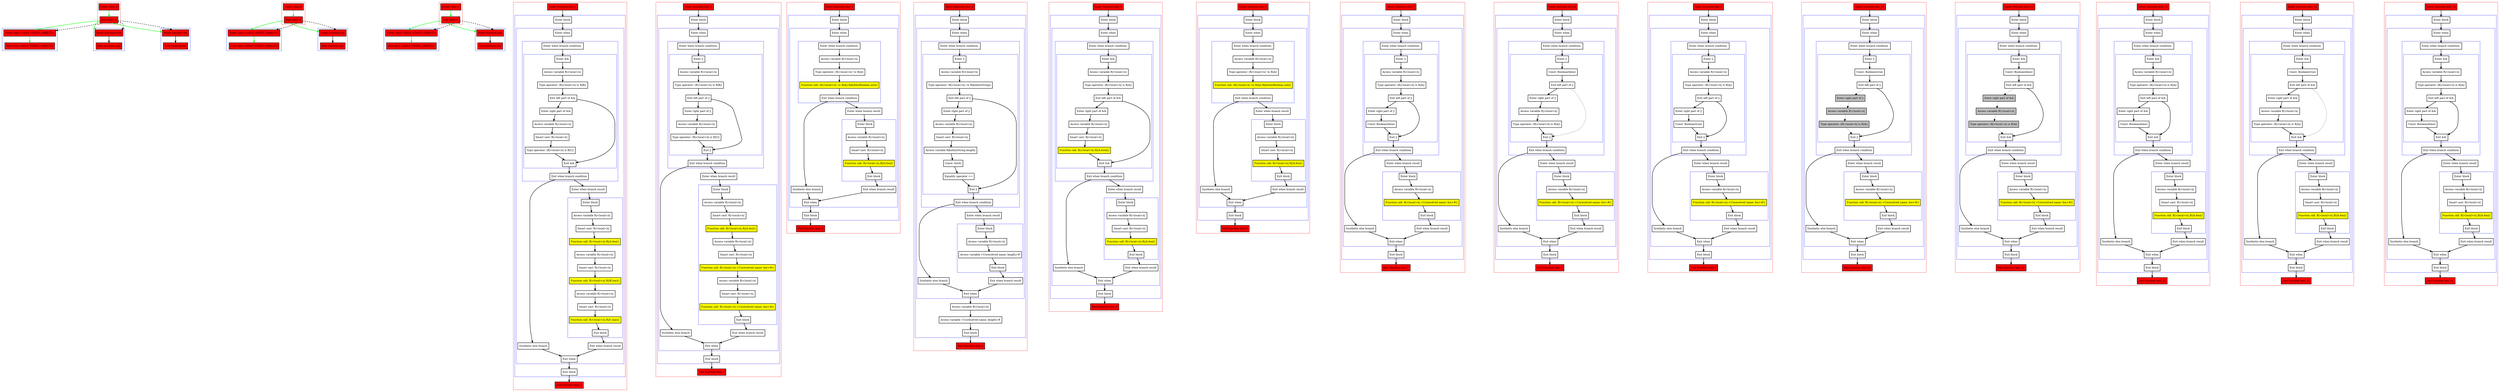 digraph booleanOperators_kt {
    graph [nodesep=3]
    node [shape=box penwidth=2]
    edge [penwidth=2]

    subgraph cluster_0 {
        color=red
        0 [label="Enter class A" style="filled" fillcolor=red];
        1 [label="Exit class A" style="filled" fillcolor=red];
    }
    subgraph cluster_1 {
        color=blue
        2 [label="Enter class <SELF_STATIC_OBJECT>" style="filled" fillcolor=red];
        3 [label="Exit class <SELF_STATIC_OBJECT>" style="filled" fillcolor=red];
    }
    subgraph cluster_2 {
        color=blue
        4 [label="Enter function bool" style="filled" fillcolor=red];
        5 [label="Exit function bool" style="filled" fillcolor=red];
    }
    subgraph cluster_3 {
        color=blue
        6 [label="Enter function foo" style="filled" fillcolor=red];
        7 [label="Exit function foo" style="filled" fillcolor=red];
    }
    0 -> {1} [color=green];
    1 -> {2 4 6} [color=green];
    1 -> {2 4 6} [style=dashed];
    2 -> {3} [color=green];
    4 -> {5};
    6 -> {7};

    subgraph cluster_4 {
        color=red
        8 [label="Enter class B" style="filled" fillcolor=red];
        9 [label="Exit class B" style="filled" fillcolor=red];
    }
    subgraph cluster_5 {
        color=blue
        10 [label="Enter class <SELF_STATIC_OBJECT>" style="filled" fillcolor=red];
        11 [label="Exit class <SELF_STATIC_OBJECT>" style="filled" fillcolor=red];
    }
    subgraph cluster_6 {
        color=blue
        12 [label="Enter function bar" style="filled" fillcolor=red];
        13 [label="Exit function bar" style="filled" fillcolor=red];
    }
    8 -> {9} [color=green];
    9 -> {10 12} [color=green];
    9 -> {10 12} [style=dashed];
    10 -> {11} [color=green];
    12 -> {13};

    subgraph cluster_7 {
        color=red
        14 [label="Enter class C" style="filled" fillcolor=red];
        15 [label="Exit class C" style="filled" fillcolor=red];
    }
    subgraph cluster_8 {
        color=blue
        16 [label="Enter class <SELF_STATIC_OBJECT>" style="filled" fillcolor=red];
        17 [label="Exit class <SELF_STATIC_OBJECT>" style="filled" fillcolor=red];
    }
    subgraph cluster_9 {
        color=blue
        18 [label="Enter function baz" style="filled" fillcolor=red];
        19 [label="Exit function baz" style="filled" fillcolor=red];
    }
    14 -> {15} [color=green];
    15 -> {16 18} [color=green];
    15 -> {16 18} [style=dashed];
    16 -> {17} [color=green];
    18 -> {19};

    subgraph cluster_10 {
        color=red
        20 [label="Enter function test_1" style="filled" fillcolor=red];
        subgraph cluster_11 {
            color=blue
            21 [label="Enter block"];
            subgraph cluster_12 {
                color=blue
                22 [label="Enter when"];
                subgraph cluster_13 {
                    color=blue
                    23 [label="Enter when branch condition "];
                    subgraph cluster_14 {
                        color=blue
                        24 [label="Enter &&"];
                        25 [label="Access variable R|<local>/x|"];
                        26 [label="Type operator: (R|<local>/x| is R|B|)"];
                        27 [label="Exit left part of &&"];
                        28 [label="Enter right part of &&"];
                        29 [label="Access variable R|<local>/x|"];
                        30 [label="Smart cast: R|<local>/x|"];
                        31 [label="Type operator: (R|<local>/x| is R|C|)"];
                        32 [label="Exit &&"];
                    }
                    33 [label="Exit when branch condition"];
                }
                34 [label="Synthetic else branch"];
                35 [label="Enter when branch result"];
                subgraph cluster_15 {
                    color=blue
                    36 [label="Enter block"];
                    37 [label="Access variable R|<local>/x|"];
                    38 [label="Smart cast: R|<local>/x|"];
                    39 [label="Function call: R|<local>/x|.R|/A.foo|()" style="filled" fillcolor=yellow];
                    40 [label="Access variable R|<local>/x|"];
                    41 [label="Smart cast: R|<local>/x|"];
                    42 [label="Function call: R|<local>/x|.R|/B.bar|()" style="filled" fillcolor=yellow];
                    43 [label="Access variable R|<local>/x|"];
                    44 [label="Smart cast: R|<local>/x|"];
                    45 [label="Function call: R|<local>/x|.R|/C.baz|()" style="filled" fillcolor=yellow];
                    46 [label="Exit block"];
                }
                47 [label="Exit when branch result"];
                48 [label="Exit when"];
            }
            49 [label="Exit block"];
        }
        50 [label="Exit function test_1" style="filled" fillcolor=red];
    }
    20 -> {21};
    21 -> {22};
    22 -> {23};
    23 -> {24};
    24 -> {25};
    25 -> {26};
    26 -> {27};
    27 -> {28 32};
    28 -> {29};
    29 -> {30};
    30 -> {31};
    31 -> {32};
    32 -> {33};
    33 -> {34 35};
    34 -> {48};
    35 -> {36};
    36 -> {37};
    37 -> {38};
    38 -> {39};
    39 -> {40};
    40 -> {41};
    41 -> {42};
    42 -> {43};
    43 -> {44};
    44 -> {45};
    45 -> {46};
    46 -> {47};
    47 -> {48};
    48 -> {49};
    49 -> {50};

    subgraph cluster_16 {
        color=red
        51 [label="Enter function test_2" style="filled" fillcolor=red];
        subgraph cluster_17 {
            color=blue
            52 [label="Enter block"];
            subgraph cluster_18 {
                color=blue
                53 [label="Enter when"];
                subgraph cluster_19 {
                    color=blue
                    54 [label="Enter when branch condition "];
                    subgraph cluster_20 {
                        color=blue
                        55 [label="Enter ||"];
                        56 [label="Access variable R|<local>/x|"];
                        57 [label="Type operator: (R|<local>/x| is R|B|)"];
                        58 [label="Exit left part of ||"];
                        59 [label="Enter right part of ||"];
                        60 [label="Access variable R|<local>/x|"];
                        61 [label="Type operator: (R|<local>/x| is R|C|)"];
                        62 [label="Exit ||"];
                    }
                    63 [label="Exit when branch condition"];
                }
                64 [label="Synthetic else branch"];
                65 [label="Enter when branch result"];
                subgraph cluster_21 {
                    color=blue
                    66 [label="Enter block"];
                    67 [label="Access variable R|<local>/x|"];
                    68 [label="Smart cast: R|<local>/x|"];
                    69 [label="Function call: R|<local>/x|.R|/A.foo|()" style="filled" fillcolor=yellow];
                    70 [label="Access variable R|<local>/x|"];
                    71 [label="Smart cast: R|<local>/x|"];
                    72 [label="Function call: R|<local>/x|.<Unresolved name: bar>#()" style="filled" fillcolor=yellow];
                    73 [label="Access variable R|<local>/x|"];
                    74 [label="Smart cast: R|<local>/x|"];
                    75 [label="Function call: R|<local>/x|.<Unresolved name: baz>#()" style="filled" fillcolor=yellow];
                    76 [label="Exit block"];
                }
                77 [label="Exit when branch result"];
                78 [label="Exit when"];
            }
            79 [label="Exit block"];
        }
        80 [label="Exit function test_2" style="filled" fillcolor=red];
    }
    51 -> {52};
    52 -> {53};
    53 -> {54};
    54 -> {55};
    55 -> {56};
    56 -> {57};
    57 -> {58};
    58 -> {59 62};
    59 -> {60};
    60 -> {61};
    61 -> {62};
    62 -> {63};
    63 -> {64 65};
    64 -> {78};
    65 -> {66};
    66 -> {67};
    67 -> {68};
    68 -> {69};
    69 -> {70};
    70 -> {71};
    71 -> {72};
    72 -> {73};
    73 -> {74};
    74 -> {75};
    75 -> {76};
    76 -> {77};
    77 -> {78};
    78 -> {79};
    79 -> {80};

    subgraph cluster_22 {
        color=red
        81 [label="Enter function test_3" style="filled" fillcolor=red];
        subgraph cluster_23 {
            color=blue
            82 [label="Enter block"];
            subgraph cluster_24 {
                color=blue
                83 [label="Enter when"];
                subgraph cluster_25 {
                    color=blue
                    84 [label="Enter when branch condition "];
                    85 [label="Access variable R|<local>/x|"];
                    86 [label="Type operator: (R|<local>/x| !is R|A|)"];
                    87 [label="Function call: (R|<local>/x| !is R|A|).R|kotlin/Boolean.not|()" style="filled" fillcolor=yellow];
                    88 [label="Exit when branch condition"];
                }
                89 [label="Synthetic else branch"];
                90 [label="Enter when branch result"];
                subgraph cluster_26 {
                    color=blue
                    91 [label="Enter block"];
                    92 [label="Access variable R|<local>/x|"];
                    93 [label="Smart cast: R|<local>/x|"];
                    94 [label="Function call: R|<local>/x|.R|/A.foo|()" style="filled" fillcolor=yellow];
                    95 [label="Exit block"];
                }
                96 [label="Exit when branch result"];
                97 [label="Exit when"];
            }
            98 [label="Exit block"];
        }
        99 [label="Exit function test_3" style="filled" fillcolor=red];
    }
    81 -> {82};
    82 -> {83};
    83 -> {84};
    84 -> {85};
    85 -> {86};
    86 -> {87};
    87 -> {88};
    88 -> {89 90};
    89 -> {97};
    90 -> {91};
    91 -> {92};
    92 -> {93};
    93 -> {94};
    94 -> {95};
    95 -> {96};
    96 -> {97};
    97 -> {98};
    98 -> {99};

    subgraph cluster_27 {
        color=red
        100 [label="Enter function test_4" style="filled" fillcolor=red];
        subgraph cluster_28 {
            color=blue
            101 [label="Enter block"];
            subgraph cluster_29 {
                color=blue
                102 [label="Enter when"];
                subgraph cluster_30 {
                    color=blue
                    103 [label="Enter when branch condition "];
                    subgraph cluster_31 {
                        color=blue
                        104 [label="Enter ||"];
                        105 [label="Access variable R|<local>/x|"];
                        106 [label="Type operator: (R|<local>/x| !is R|kotlin/String|)"];
                        107 [label="Exit left part of ||"];
                        108 [label="Enter right part of ||"];
                        109 [label="Access variable R|<local>/x|"];
                        110 [label="Smart cast: R|<local>/x|"];
                        111 [label="Access variable R|kotlin/String.length|"];
                        112 [label="Const: Int(0)"];
                        113 [label="Equality operator =="];
                        114 [label="Exit ||"];
                    }
                    115 [label="Exit when branch condition"];
                }
                116 [label="Synthetic else branch"];
                117 [label="Enter when branch result"];
                subgraph cluster_32 {
                    color=blue
                    118 [label="Enter block"];
                    119 [label="Access variable R|<local>/x|"];
                    120 [label="Access variable <Unresolved name: length>#"];
                    121 [label="Exit block"];
                }
                122 [label="Exit when branch result"];
                123 [label="Exit when"];
            }
            124 [label="Access variable R|<local>/x|"];
            125 [label="Access variable <Unresolved name: length>#"];
            126 [label="Exit block"];
        }
        127 [label="Exit function test_4" style="filled" fillcolor=red];
    }
    100 -> {101};
    101 -> {102};
    102 -> {103};
    103 -> {104};
    104 -> {105};
    105 -> {106};
    106 -> {107};
    107 -> {108 114};
    108 -> {109};
    109 -> {110};
    110 -> {111};
    111 -> {112};
    112 -> {113};
    113 -> {114};
    114 -> {115};
    115 -> {116 117};
    116 -> {123};
    117 -> {118};
    118 -> {119};
    119 -> {120};
    120 -> {121};
    121 -> {122};
    122 -> {123};
    123 -> {124};
    124 -> {125};
    125 -> {126};
    126 -> {127};

    subgraph cluster_33 {
        color=red
        128 [label="Enter function test_5" style="filled" fillcolor=red];
        subgraph cluster_34 {
            color=blue
            129 [label="Enter block"];
            subgraph cluster_35 {
                color=blue
                130 [label="Enter when"];
                subgraph cluster_36 {
                    color=blue
                    131 [label="Enter when branch condition "];
                    subgraph cluster_37 {
                        color=blue
                        132 [label="Enter &&"];
                        133 [label="Access variable R|<local>/x|"];
                        134 [label="Type operator: (R|<local>/x| is R|A|)"];
                        135 [label="Exit left part of &&"];
                        136 [label="Enter right part of &&"];
                        137 [label="Access variable R|<local>/x|"];
                        138 [label="Smart cast: R|<local>/x|"];
                        139 [label="Function call: R|<local>/x|.R|/A.bool|()" style="filled" fillcolor=yellow];
                        140 [label="Exit &&"];
                    }
                    141 [label="Exit when branch condition"];
                }
                142 [label="Synthetic else branch"];
                143 [label="Enter when branch result"];
                subgraph cluster_38 {
                    color=blue
                    144 [label="Enter block"];
                    145 [label="Access variable R|<local>/x|"];
                    146 [label="Smart cast: R|<local>/x|"];
                    147 [label="Function call: R|<local>/x|.R|/A.foo|()" style="filled" fillcolor=yellow];
                    148 [label="Exit block"];
                }
                149 [label="Exit when branch result"];
                150 [label="Exit when"];
            }
            151 [label="Exit block"];
        }
        152 [label="Exit function test_5" style="filled" fillcolor=red];
    }
    128 -> {129};
    129 -> {130};
    130 -> {131};
    131 -> {132};
    132 -> {133};
    133 -> {134};
    134 -> {135};
    135 -> {136 140};
    136 -> {137};
    137 -> {138};
    138 -> {139};
    139 -> {140};
    140 -> {141};
    141 -> {142 143};
    142 -> {150};
    143 -> {144};
    144 -> {145};
    145 -> {146};
    146 -> {147};
    147 -> {148};
    148 -> {149};
    149 -> {150};
    150 -> {151};
    151 -> {152};

    subgraph cluster_39 {
        color=red
        153 [label="Enter function test_6" style="filled" fillcolor=red];
        subgraph cluster_40 {
            color=blue
            154 [label="Enter block"];
            subgraph cluster_41 {
                color=blue
                155 [label="Enter when"];
                subgraph cluster_42 {
                    color=blue
                    156 [label="Enter when branch condition "];
                    157 [label="Access variable R|<local>/x|"];
                    158 [label="Type operator: (R|<local>/x| !is R|A|)"];
                    159 [label="Function call: (R|<local>/x| !is R|A|).R|kotlin/Boolean.not|()" style="filled" fillcolor=yellow];
                    160 [label="Exit when branch condition"];
                }
                161 [label="Synthetic else branch"];
                162 [label="Enter when branch result"];
                subgraph cluster_43 {
                    color=blue
                    163 [label="Enter block"];
                    164 [label="Access variable R|<local>/x|"];
                    165 [label="Smart cast: R|<local>/x|"];
                    166 [label="Function call: R|<local>/x|.R|/A.foo|()" style="filled" fillcolor=yellow];
                    167 [label="Exit block"];
                }
                168 [label="Exit when branch result"];
                169 [label="Exit when"];
            }
            170 [label="Exit block"];
        }
        171 [label="Exit function test_6" style="filled" fillcolor=red];
    }
    153 -> {154};
    154 -> {155};
    155 -> {156};
    156 -> {157};
    157 -> {158};
    158 -> {159};
    159 -> {160};
    160 -> {161 162};
    161 -> {169};
    162 -> {163};
    163 -> {164};
    164 -> {165};
    165 -> {166};
    166 -> {167};
    167 -> {168};
    168 -> {169};
    169 -> {170};
    170 -> {171};

    subgraph cluster_44 {
        color=red
        172 [label="Enter function test_7" style="filled" fillcolor=red];
        subgraph cluster_45 {
            color=blue
            173 [label="Enter block"];
            subgraph cluster_46 {
                color=blue
                174 [label="Enter when"];
                subgraph cluster_47 {
                    color=blue
                    175 [label="Enter when branch condition "];
                    subgraph cluster_48 {
                        color=blue
                        176 [label="Enter ||"];
                        177 [label="Access variable R|<local>/x|"];
                        178 [label="Type operator: (R|<local>/x| is R|A|)"];
                        179 [label="Exit left part of ||"];
                        180 [label="Enter right part of ||"];
                        181 [label="Const: Boolean(false)"];
                        182 [label="Exit ||"];
                    }
                    183 [label="Exit when branch condition"];
                }
                184 [label="Synthetic else branch"];
                185 [label="Enter when branch result"];
                subgraph cluster_49 {
                    color=blue
                    186 [label="Enter block"];
                    187 [label="Access variable R|<local>/x|"];
                    188 [label="Function call: R|<local>/x|.<Unresolved name: foo>#()" style="filled" fillcolor=yellow];
                    189 [label="Exit block"];
                }
                190 [label="Exit when branch result"];
                191 [label="Exit when"];
            }
            192 [label="Exit block"];
        }
        193 [label="Exit function test_7" style="filled" fillcolor=red];
    }
    172 -> {173};
    173 -> {174};
    174 -> {175};
    175 -> {176};
    176 -> {177};
    177 -> {178};
    178 -> {179};
    179 -> {180 182};
    180 -> {181};
    181 -> {182};
    182 -> {183};
    183 -> {184 185};
    184 -> {191};
    185 -> {186};
    186 -> {187};
    187 -> {188};
    188 -> {189};
    189 -> {190};
    190 -> {191};
    191 -> {192};
    192 -> {193};

    subgraph cluster_50 {
        color=red
        194 [label="Enter function test_8" style="filled" fillcolor=red];
        subgraph cluster_51 {
            color=blue
            195 [label="Enter block"];
            subgraph cluster_52 {
                color=blue
                196 [label="Enter when"];
                subgraph cluster_53 {
                    color=blue
                    197 [label="Enter when branch condition "];
                    subgraph cluster_54 {
                        color=blue
                        198 [label="Enter ||"];
                        199 [label="Const: Boolean(false)"];
                        200 [label="Exit left part of ||"];
                        201 [label="Enter right part of ||"];
                        202 [label="Access variable R|<local>/x|"];
                        203 [label="Type operator: (R|<local>/x| is R|A|)"];
                        204 [label="Exit ||"];
                    }
                    205 [label="Exit when branch condition"];
                }
                206 [label="Synthetic else branch"];
                207 [label="Enter when branch result"];
                subgraph cluster_55 {
                    color=blue
                    208 [label="Enter block"];
                    209 [label="Access variable R|<local>/x|"];
                    210 [label="Function call: R|<local>/x|.<Unresolved name: foo>#()" style="filled" fillcolor=yellow];
                    211 [label="Exit block"];
                }
                212 [label="Exit when branch result"];
                213 [label="Exit when"];
            }
            214 [label="Exit block"];
        }
        215 [label="Exit function test_8" style="filled" fillcolor=red];
    }
    194 -> {195};
    195 -> {196};
    196 -> {197};
    197 -> {198};
    198 -> {199};
    199 -> {200};
    200 -> {201};
    200 -> {204} [style=dotted];
    201 -> {202};
    202 -> {203};
    203 -> {204};
    204 -> {205};
    205 -> {206 207};
    206 -> {213};
    207 -> {208};
    208 -> {209};
    209 -> {210};
    210 -> {211};
    211 -> {212};
    212 -> {213};
    213 -> {214};
    214 -> {215};

    subgraph cluster_56 {
        color=red
        216 [label="Enter function test_9" style="filled" fillcolor=red];
        subgraph cluster_57 {
            color=blue
            217 [label="Enter block"];
            subgraph cluster_58 {
                color=blue
                218 [label="Enter when"];
                subgraph cluster_59 {
                    color=blue
                    219 [label="Enter when branch condition "];
                    subgraph cluster_60 {
                        color=blue
                        220 [label="Enter ||"];
                        221 [label="Access variable R|<local>/x|"];
                        222 [label="Type operator: (R|<local>/x| is R|A|)"];
                        223 [label="Exit left part of ||"];
                        224 [label="Enter right part of ||"];
                        225 [label="Const: Boolean(true)"];
                        226 [label="Exit ||"];
                    }
                    227 [label="Exit when branch condition"];
                }
                228 [label="Synthetic else branch"];
                229 [label="Enter when branch result"];
                subgraph cluster_61 {
                    color=blue
                    230 [label="Enter block"];
                    231 [label="Access variable R|<local>/x|"];
                    232 [label="Function call: R|<local>/x|.<Unresolved name: foo>#()" style="filled" fillcolor=yellow];
                    233 [label="Exit block"];
                }
                234 [label="Exit when branch result"];
                235 [label="Exit when"];
            }
            236 [label="Exit block"];
        }
        237 [label="Exit function test_9" style="filled" fillcolor=red];
    }
    216 -> {217};
    217 -> {218};
    218 -> {219};
    219 -> {220};
    220 -> {221};
    221 -> {222};
    222 -> {223};
    223 -> {224 226};
    224 -> {225};
    225 -> {226};
    226 -> {227};
    227 -> {228 229};
    228 -> {235};
    229 -> {230};
    230 -> {231};
    231 -> {232};
    232 -> {233};
    233 -> {234};
    234 -> {235};
    235 -> {236};
    236 -> {237};

    subgraph cluster_62 {
        color=red
        238 [label="Enter function test_10" style="filled" fillcolor=red];
        subgraph cluster_63 {
            color=blue
            239 [label="Enter block"];
            subgraph cluster_64 {
                color=blue
                240 [label="Enter when"];
                subgraph cluster_65 {
                    color=blue
                    241 [label="Enter when branch condition "];
                    subgraph cluster_66 {
                        color=blue
                        242 [label="Enter ||"];
                        243 [label="Const: Boolean(true)"];
                        244 [label="Exit left part of ||"];
                        245 [label="Enter right part of ||" style="filled" fillcolor=gray];
                        246 [label="Access variable R|<local>/x|" style="filled" fillcolor=gray];
                        247 [label="Type operator: (R|<local>/x| is R|A|)" style="filled" fillcolor=gray];
                        248 [label="Exit ||"];
                    }
                    249 [label="Exit when branch condition"];
                }
                250 [label="Synthetic else branch"];
                251 [label="Enter when branch result"];
                subgraph cluster_67 {
                    color=blue
                    252 [label="Enter block"];
                    253 [label="Access variable R|<local>/x|"];
                    254 [label="Function call: R|<local>/x|.<Unresolved name: foo>#()" style="filled" fillcolor=yellow];
                    255 [label="Exit block"];
                }
                256 [label="Exit when branch result"];
                257 [label="Exit when"];
            }
            258 [label="Exit block"];
        }
        259 [label="Exit function test_10" style="filled" fillcolor=red];
    }
    238 -> {239};
    239 -> {240};
    240 -> {241};
    241 -> {242};
    242 -> {243};
    243 -> {244};
    244 -> {248};
    244 -> {245} [style=dotted];
    245 -> {246} [style=dotted];
    246 -> {247} [style=dotted];
    247 -> {248} [style=dotted];
    248 -> {249};
    249 -> {250 251};
    250 -> {257};
    251 -> {252};
    252 -> {253};
    253 -> {254};
    254 -> {255};
    255 -> {256};
    256 -> {257};
    257 -> {258};
    258 -> {259};

    subgraph cluster_68 {
        color=red
        260 [label="Enter function test_11" style="filled" fillcolor=red];
        subgraph cluster_69 {
            color=blue
            261 [label="Enter block"];
            subgraph cluster_70 {
                color=blue
                262 [label="Enter when"];
                subgraph cluster_71 {
                    color=blue
                    263 [label="Enter when branch condition "];
                    subgraph cluster_72 {
                        color=blue
                        264 [label="Enter &&"];
                        265 [label="Const: Boolean(false)"];
                        266 [label="Exit left part of &&"];
                        267 [label="Enter right part of &&" style="filled" fillcolor=gray];
                        268 [label="Access variable R|<local>/x|" style="filled" fillcolor=gray];
                        269 [label="Type operator: (R|<local>/x| is R|A|)" style="filled" fillcolor=gray];
                        270 [label="Exit &&"];
                    }
                    271 [label="Exit when branch condition"];
                }
                272 [label="Synthetic else branch"];
                273 [label="Enter when branch result"];
                subgraph cluster_73 {
                    color=blue
                    274 [label="Enter block"];
                    275 [label="Access variable R|<local>/x|"];
                    276 [label="Function call: R|<local>/x|.<Unresolved name: foo>#()" style="filled" fillcolor=yellow];
                    277 [label="Exit block"];
                }
                278 [label="Exit when branch result"];
                279 [label="Exit when"];
            }
            280 [label="Exit block"];
        }
        281 [label="Exit function test_11" style="filled" fillcolor=red];
    }
    260 -> {261};
    261 -> {262};
    262 -> {263};
    263 -> {264};
    264 -> {265};
    265 -> {266};
    266 -> {270};
    266 -> {267} [style=dotted];
    267 -> {268} [style=dotted];
    268 -> {269} [style=dotted];
    269 -> {270} [style=dotted];
    270 -> {271};
    271 -> {272 273};
    272 -> {279};
    273 -> {274};
    274 -> {275};
    275 -> {276};
    276 -> {277};
    277 -> {278};
    278 -> {279};
    279 -> {280};
    280 -> {281};

    subgraph cluster_74 {
        color=red
        282 [label="Enter function test_12" style="filled" fillcolor=red];
        subgraph cluster_75 {
            color=blue
            283 [label="Enter block"];
            subgraph cluster_76 {
                color=blue
                284 [label="Enter when"];
                subgraph cluster_77 {
                    color=blue
                    285 [label="Enter when branch condition "];
                    subgraph cluster_78 {
                        color=blue
                        286 [label="Enter &&"];
                        287 [label="Access variable R|<local>/x|"];
                        288 [label="Type operator: (R|<local>/x| is R|A|)"];
                        289 [label="Exit left part of &&"];
                        290 [label="Enter right part of &&"];
                        291 [label="Const: Boolean(false)"];
                        292 [label="Exit &&"];
                    }
                    293 [label="Exit when branch condition"];
                }
                294 [label="Synthetic else branch"];
                295 [label="Enter when branch result"];
                subgraph cluster_79 {
                    color=blue
                    296 [label="Enter block"];
                    297 [label="Access variable R|<local>/x|"];
                    298 [label="Smart cast: R|<local>/x|"];
                    299 [label="Function call: R|<local>/x|.R|/A.foo|()" style="filled" fillcolor=yellow];
                    300 [label="Exit block"];
                }
                301 [label="Exit when branch result"];
                302 [label="Exit when"];
            }
            303 [label="Exit block"];
        }
        304 [label="Exit function test_12" style="filled" fillcolor=red];
    }
    282 -> {283};
    283 -> {284};
    284 -> {285};
    285 -> {286};
    286 -> {287};
    287 -> {288};
    288 -> {289};
    289 -> {290 292};
    290 -> {291};
    291 -> {292};
    292 -> {293};
    293 -> {294 295};
    294 -> {302};
    295 -> {296};
    296 -> {297};
    297 -> {298};
    298 -> {299};
    299 -> {300};
    300 -> {301};
    301 -> {302};
    302 -> {303};
    303 -> {304};

    subgraph cluster_80 {
        color=red
        305 [label="Enter function test_13" style="filled" fillcolor=red];
        subgraph cluster_81 {
            color=blue
            306 [label="Enter block"];
            subgraph cluster_82 {
                color=blue
                307 [label="Enter when"];
                subgraph cluster_83 {
                    color=blue
                    308 [label="Enter when branch condition "];
                    subgraph cluster_84 {
                        color=blue
                        309 [label="Enter &&"];
                        310 [label="Const: Boolean(true)"];
                        311 [label="Exit left part of &&"];
                        312 [label="Enter right part of &&"];
                        313 [label="Access variable R|<local>/x|"];
                        314 [label="Type operator: (R|<local>/x| is R|A|)"];
                        315 [label="Exit &&"];
                    }
                    316 [label="Exit when branch condition"];
                }
                317 [label="Synthetic else branch"];
                318 [label="Enter when branch result"];
                subgraph cluster_85 {
                    color=blue
                    319 [label="Enter block"];
                    320 [label="Access variable R|<local>/x|"];
                    321 [label="Smart cast: R|<local>/x|"];
                    322 [label="Function call: R|<local>/x|.R|/A.foo|()" style="filled" fillcolor=yellow];
                    323 [label="Exit block"];
                }
                324 [label="Exit when branch result"];
                325 [label="Exit when"];
            }
            326 [label="Exit block"];
        }
        327 [label="Exit function test_13" style="filled" fillcolor=red];
    }
    305 -> {306};
    306 -> {307};
    307 -> {308};
    308 -> {309};
    309 -> {310};
    310 -> {311};
    311 -> {312};
    311 -> {315} [style=dotted];
    312 -> {313};
    313 -> {314};
    314 -> {315};
    315 -> {316};
    316 -> {317 318};
    317 -> {325};
    318 -> {319};
    319 -> {320};
    320 -> {321};
    321 -> {322};
    322 -> {323};
    323 -> {324};
    324 -> {325};
    325 -> {326};
    326 -> {327};

    subgraph cluster_86 {
        color=red
        328 [label="Enter function test_14" style="filled" fillcolor=red];
        subgraph cluster_87 {
            color=blue
            329 [label="Enter block"];
            subgraph cluster_88 {
                color=blue
                330 [label="Enter when"];
                subgraph cluster_89 {
                    color=blue
                    331 [label="Enter when branch condition "];
                    subgraph cluster_90 {
                        color=blue
                        332 [label="Enter &&"];
                        333 [label="Access variable R|<local>/x|"];
                        334 [label="Type operator: (R|<local>/x| is R|A|)"];
                        335 [label="Exit left part of &&"];
                        336 [label="Enter right part of &&"];
                        337 [label="Const: Boolean(false)"];
                        338 [label="Exit &&"];
                    }
                    339 [label="Exit when branch condition"];
                }
                340 [label="Synthetic else branch"];
                341 [label="Enter when branch result"];
                subgraph cluster_91 {
                    color=blue
                    342 [label="Enter block"];
                    343 [label="Access variable R|<local>/x|"];
                    344 [label="Smart cast: R|<local>/x|"];
                    345 [label="Function call: R|<local>/x|.R|/A.foo|()" style="filled" fillcolor=yellow];
                    346 [label="Exit block"];
                }
                347 [label="Exit when branch result"];
                348 [label="Exit when"];
            }
            349 [label="Exit block"];
        }
        350 [label="Exit function test_14" style="filled" fillcolor=red];
    }
    328 -> {329};
    329 -> {330};
    330 -> {331};
    331 -> {332};
    332 -> {333};
    333 -> {334};
    334 -> {335};
    335 -> {336 338};
    336 -> {337};
    337 -> {338};
    338 -> {339};
    339 -> {340 341};
    340 -> {348};
    341 -> {342};
    342 -> {343};
    343 -> {344};
    344 -> {345};
    345 -> {346};
    346 -> {347};
    347 -> {348};
    348 -> {349};
    349 -> {350};

}
